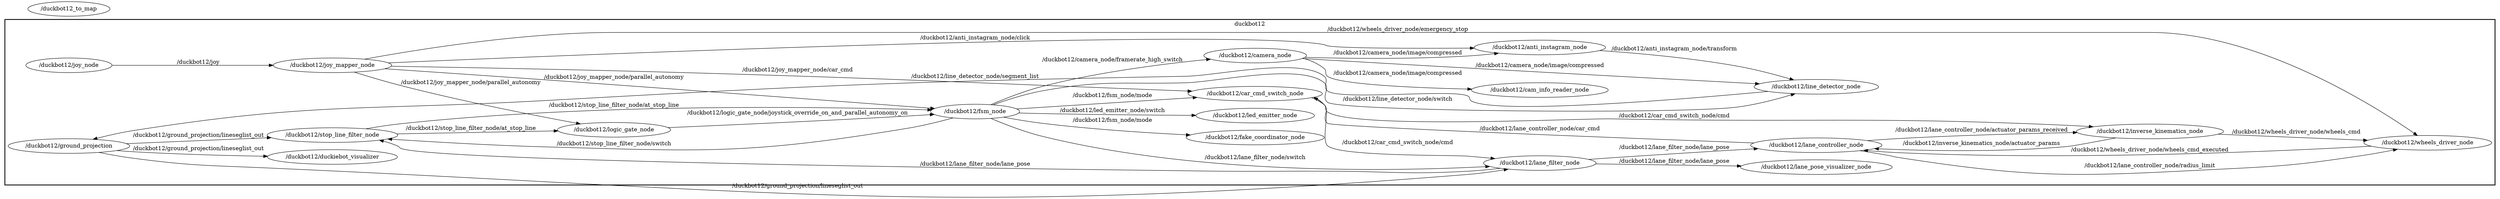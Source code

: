 digraph graphname {
	graph [bb="0,0,4829.3,460",
		compound=True,
		rank=same,
		rankdir=LR,
		ranksep=0.2
	];
	node [label="\N"];
	subgraph cluster_duckbot12 {
		graph [bb="8,8,4821.3,416",
			compound=True,
			label=duckbot12,
			lheight=0.21,
			lp="2414.6,404.5",
			lwidth=0.81,
			rank=same,
			rankdir=LR,
			ranksep=0.2,
			style=bold
		];
		n___duckbot12__duckiebot_visualizer		 [URL=__duckbot12__duckiebot_visualizer,
			height=0.5,
			label="/duckbot12/duckiebot_visualizer",
			pos="642.32,34",
			shape=ellipse,
			tooltip="/duckbot12/duckiebot_visualizer",
			width=3.5025];
		n___duckbot12__stop_line_filter_node		 [URL=__duckbot12__stop_line_filter_node,
			height=0.5,
			label="/duckbot12/stop_line_filter_node",
			pos="642.32,142",
			shape=ellipse,
			tooltip="/duckbot12/stop_line_filter_node",
			width=3.5566];
		n___duckbot12__fsm_node		 [URL=__duckbot12__fsm_node,
			height=0.5,
			label="/duckbot12/fsm_node",
			pos="1888.9,241",
			shape=ellipse,
			tooltip="/duckbot12/fsm_node",
			width=2.4373];
		n___duckbot12__stop_line_filter_node -> n___duckbot12__fsm_node		 [URL=topic_3A__duckbot12__stop_line_filter_node__at_stop_line,
			label="/duckbot12/stop_line_filter_node/at_stop_line",
			lp="1189.9,145.5",
			penwidth=1,
			pos="e,1849.5,224.78 759.24,134.63 964.1,124.45 1402.3,115.54 1760.4,196 1787.3,202.06 1816.5,212.07 1840.1,221.11"];
		n___duckbot12__logic_gate_node		 [URL=__duckbot12__logic_gate_node,
			height=0.5,
			label="/duckbot12/logic_gate_node",
			pos="1189.9,193",
			shape=ellipse,
			tooltip="/duckbot12/logic_gate_node",
			width=3.0692];
		n___duckbot12__stop_line_filter_node -> n___duckbot12__logic_gate_node		 [URL=topic_3A__duckbot12__stop_line_filter_node__at_stop_line,
			label="/duckbot12/stop_line_filter_node/at_stop_line",
			lp="912.86,187.5",
			penwidth=1,
			pos="e,1093.5,184.08 749.47,151.92 845.87,160.94 987.27,174.15 1083.4,183.15"];
		n___duckbot12__car_cmd_switch_node		 [URL=__duckbot12__car_cmd_switch_node,
			height=0.5,
			label="/duckbot12/car_cmd_switch_node",
			pos="2426.2,347",
			shape=ellipse,
			tooltip="/duckbot12/car_cmd_switch_node",
			width=3.665];
		n___duckbot12__lane_filter_node		 [URL=__duckbot12__lane_filter_node,
			height=0.5,
			label="/duckbot12/lane_filter_node",
			pos="2978,133",
			shape=ellipse,
			tooltip="/duckbot12/lane_filter_node",
			width=3.0692];
		n___duckbot12__car_cmd_switch_node -> n___duckbot12__lane_filter_node		 [URL=topic_3A__duckbot12__car_cmd_switch_node__cmd,
			label="/duckbot12/car_cmd_switch_node/cmd",
			lp="2702.1,326.5",
			penwidth=1,
			pos="e,2879.4,141.11 2496.1,331.73 2519,327.09 2544.6,322.34 2568.1,319 2597.7,314.8 2815.3,317.39 2836.1,296 2856.5,275.12 2825.4,187.35 2844.1,165 2851.3,156.51 2860.2,150.05 2870.1,145.16"];
		n___duckbot12__inverse_kinematics_node		 [URL=__duckbot12__inverse_kinematics_node,
			height=0.5,
			label="/duckbot12/inverse_kinematics_node",
			pos="4151.5,323",
			shape=ellipse,
			tooltip="/duckbot12/inverse_kinematics_node",
			width=3.9538];
		n___duckbot12__car_cmd_switch_node -> n___duckbot12__inverse_kinematics_node		 [URL=topic_3A__duckbot12__car_cmd_switch_node__cmd,
			label="/duckbot12/car_cmd_switch_node/cmd",
			lp="3237.9,355.5",
			penwidth=1,
			pos="e,4055.3,336.3 2558.4,347.46 2909.3,348.57 3852.1,350.69 3993,342 4009.9,340.96 4027.7,339.32 4045.1,337.44"];
		n___duckbot12__fsm_node -> n___duckbot12__stop_line_filter_node		 [URL=topic_3A__duckbot12__stop_line_filter_node__switch,
			label="/duckbot12/stop_line_filter_node/switch",
			lp="1189.9,248.5",
			penwidth=1,
			pos="e,676.14,159.4 1801.1,241.77 1787.5,241.87 1773.5,241.95 1760.4,242 1570.1,242.75 1522.4,249.37 1332.4,242 1085.6,232.44 1018.3,257.33 778.36,199 745.98,191.13 711.4,176.4 685.34,163.89"];
		n___duckbot12__fsm_node -> n___duckbot12__car_cmd_switch_node		 [URL=topic_3A__duckbot12__fsm_node__mode,
			label="/duckbot12/fsm_node/mode",
			lp="2150.9,338.5",
			penwidth=1,
			pos="e,2318.1,336.63 1929.2,257.07 1954.1,266.7 1987.2,278.49 2017.4,286 2113.9,310.02 2225.8,325.94 2308,335.47"];
		n___duckbot12__fsm_node -> n___duckbot12__lane_filter_node		 [URL=topic_3A__duckbot12__lane_filter_node__switch,
			label="/duckbot12/lane_filter_node/switch",
			lp="2426.2,270.5",
			penwidth=1,
			pos="e,2900,145.76 1969.4,248.2 1985.3,249.37 2001.8,250.39 2017.4,251 2135.9,255.64 2165.8,255.72 2284.4,251 2407.2,246.11 2455.3,293.2 2560.1,229 2565.9,225.46 2562.6,219.92 2568.1,216 2670.5,143.41 2720.9,180.04 2844.1,156 2858.9,153.11 2874.7,150.22 2890,147.51"];
		n___duckbot12__led_emitter_node		 [URL=__duckbot12__led_emitter_node,
			height=0.5,
			label="/duckbot12/led_emitter_node",
			pos="2426.2,148",
			shape=ellipse,
			tooltip="/duckbot12/led_emitter_node",
			width=3.1775];
		n___duckbot12__fsm_node -> n___duckbot12__led_emitter_node		 [URL=topic_3A__duckbot12__led_emitter_node__switch,
			label="/duckbot12/led_emitter_node/switch",
			lp="2150.9,201.5",
			penwidth=1,
			pos="e,2316.2,153.15 1926.8,224.69 1951.9,214.3 1986,201.43 2017.4,194 2113,171.32 2224.1,159.72 2306.1,153.85"];
		n___duckbot12__camera_node		 [URL=__duckbot12__camera_node,
			height=0.5,
			label="/duckbot12/camera_node",
			pos="2426.2,94",
			shape=ellipse,
			tooltip="/duckbot12/camera_node",
			width=2.7803];
		n___duckbot12__fsm_node -> n___duckbot12__camera_node		 [URL=topic_3A__duckbot12__camera_node__framerate_high_switch,
			label="/duckbot12/camera_node/framerate_high_switch",
			lp="2150.9,144.5",
			penwidth=1,
			pos="e,2330,88.95 1905.5,222.95 1927.6,198.71 1970.7,156.44 2017.4,137 2114.3,96.618 2235,88.496 2319.8,88.864"];
		n___duckbot12__fake_coordinator_node		 [URL=__duckbot12__fake_coordinator_node,
			height=0.5,
			label="/duckbot12/fake_coordinator_node",
			pos="2426.2,202",
			shape=ellipse,
			tooltip="/duckbot12/fake_coordinator_node",
			width=3.7191];
		n___duckbot12__fsm_node -> n___duckbot12__fake_coordinator_node		 [URL=topic_3A__duckbot12__fsm_node__mode,
			label="/duckbot12/fsm_node/mode",
			lp="2150.9,239.5",
			penwidth=1,
			pos="e,2308.1,210.53 1971.8,235.03 2058.6,228.71 2196.8,218.64 2297.8,211.28"];
		n___duckbot12__line_detector_node		 [URL=__duckbot12__line_detector_node,
			height=0.5,
			label="/duckbot12/line_detector_node",
			pos="3511.4,200",
			shape=ellipse,
			tooltip="/duckbot12/line_detector_node",
			width=3.34];
		n___duckbot12__fsm_node -> n___duckbot12__line_detector_node		 [URL=topic_3A__duckbot12__line_detector_node__switch,
			label="/duckbot12/line_detector_node/switch",
			lp="2702.1,284.5",
			penwidth=1,
			pos="e,3431.9,213.58 1962.4,250.87 2042.8,261.23 2176.6,276.75 2292.4,282 2411.2,287.39 2445.7,314.81 2560.1,282 2564.2,280.84 2564.1,278.17 2568.1,277 2589.2,270.91 3338,285.6 3355.9,273 3364.4,267.01 3356.5,258.31 3363.9,251 3379.9,235.25 3401,224.35 3422.1,216.82"];
		n___duckbot12__joy_mapper_node		 [URL=__duckbot12__joy_mapper_node,
			height=0.5,
			label="/duckbot12/joy_mapper_node",
			pos="642.32,332",
			shape=ellipse,
			tooltip="/duckbot12/joy_mapper_node",
			width=3.2317];
		n___duckbot12__joy_mapper_node -> n___duckbot12__car_cmd_switch_node		 [URL=topic_3A__duckbot12__joy_mapper_node__car_cmd,
			label="/duckbot12/joy_mapper_node/car_cmd",
			lp="1546.4,355.5",
			penwidth=1,
			pos="e,2294.1,347.4 755.32,336.37 763.11,336.61 770.85,336.82 778.36,337 1325.3,350.16 1462.2,348.66 2009.4,348 2100.8,347.89 2203.5,347.64 2283.9,347.42"];
		n___duckbot12__joy_mapper_node -> n___duckbot12__fsm_node		 [URL=topic_3A__duckbot12__joy_mapper_node__parallel_autonomy,
			label="/duckbot12/joy_mapper_node/parallel_autonomy",
			lp="1189.9,310.5",
			penwidth=1,
			pos="e,1808,248.07 749.63,324.9 948.25,311.53 1389.2,281.3 1760.4,252 1772.5,251.04 1785.3,249.99 1797.9,248.93"];
		n___duckbot12__anti_instagram_node		 [URL=__duckbot12__anti_instagram_node,
			height=0.5,
			label="/duckbot12/anti_instagram_node",
			pos="2978,238",
			shape=ellipse,
			tooltip="/duckbot12/anti_instagram_node",
			width=3.5205];
		n___duckbot12__joy_mapper_node -> n___duckbot12__anti_instagram_node		 [URL=topic_3A__duckbot12__anti_instagram_node__click,
			label="/duckbot12/anti_instagram_node/click",
			lp="1888.9,335.5",
			penwidth=1,
			pos="e,2869,247.28 758.87,331.78 1129.5,331.05 2265.8,328.43 2284.4,324 2288.2,323.08 2288.6,321.18 2292.4,320 2407.1,284.21 2457.1,343.95 2560.1,282 2565.3,278.88 2562.9,273.95 2568.1,271 2620.3,241.83 2776.6,254.87 2836.1,250 2843.5,249.39 2851.2,248.77 2858.8,248.13"];
		n___duckbot12__joy_mapper_node -> n___duckbot12__logic_gate_node		 [URL=topic_3A__duckbot12__joy_mapper_node__parallel_autonomy,
			label="/duckbot12/joy_mapper_node/parallel_autonomy",
			lp="912.86,285.5",
			penwidth=1,
			pos="e,1108.7,205.29 680.81,314.93 707.56,303.27 744.63,288.15 778.36,278 886.68,245.4 1014.8,221.06 1098.7,206.96"];
		n___duckbot12__wheels_driver_node		 [URL=__duckbot12__wheels_driver_node,
			height=0.5,
			label="/duckbot12/wheels_driver_node",
			pos="4689.1,294",
			shape=ellipse,
			tooltip="/duckbot12/wheels_driver_node",
			width=3.4483];
		n___duckbot12__joy_mapper_node -> n___duckbot12__wheels_driver_node		 [URL=topic_3A__duckbot12__wheels_driver_node__emergency_stop,
			label="/duckbot12/wheels_driver_node/emergency_stop",
			lp="2702.1,383.5",
			penwidth=1,
			pos="e,4640.4,310.67 725.34,344.72 831.89,360.12 1023.8,384 1188.9,384 1188.9,384 1188.9,384 2151.9,384 2518.6,384 2610.2,370 2977,370 2977,370 2977,370 4152.5,370 4333,370 4379.7,367.12 4557,333 4581.5,328.29 4607.9,320.88 4630.6,313.79"];
		n___duckbot12__anti_instagram_node -> n___duckbot12__line_detector_node		 [URL=topic_3A__duckbot12__anti_instagram_node__transform,
			label="/duckbot12/anti_instagram_node/transform",
			lp="3237.9,225.5",
			penwidth=1,
			pos="e,3392.3,202.53 3063.4,224.69 3082,222.13 3101.6,219.72 3119.9,218 3207.2,209.81 3305.9,205.3 3382.2,202.85"];
		n___duckbot12__joy_node		 [URL=__duckbot12__joy_node,
			height=0.5,
			label="/duckbot12/joy_node",
			pos="133.64,332",
			shape=ellipse,
			tooltip="/duckbot12/joy_node",
			width=2.3651];
		n___duckbot12__joy_node -> n___duckbot12__joy_mapper_node		 [URL=topic_3A__duckbot12__joy,
			label="/duckbot12/joy",
			lp="382.78,339.5",
			penwidth=1,
			pos="e,525.56,332 218.88,332 299.7,332 422.79,332 515.29,332"];
		n___duckbot12__lane_filter_node -> n___duckbot12__stop_line_filter_node		 [URL=topic_3A__duckbot12__lane_filter_node__lane_pose,
			label="/duckbot12/lane_filter_node/lane_pose",
			lp="1888.9,98.5",
			penwidth=1,
			pos="e,734.36,129.4 2909.2,118.89 2827,102.59 2684.1,76.755 2560.1,67 2441.5,57.666 2411.3,64.318 2292.4,67 2055.7,72.335 1996.9,81.572 1760.4,91 1324,108.4 1213.7,90.135 778.36,125 767.33,125.88 755.83,127.01 744.39,128.26"];
		n___duckbot12__lane_controller_node		 [URL=__duckbot12__lane_controller_node,
			height=0.5,
			label="/duckbot12/lane_controller_node",
			pos="3511.4,278",
			shape=ellipse,
			tooltip="/duckbot12/lane_controller_node",
			width=3.5386];
		n___duckbot12__lane_filter_node -> n___duckbot12__lane_controller_node		 [URL=topic_3A__duckbot12__lane_filter_node__lane_pose,
			label="/duckbot12/lane_filter_node/lane_pose",
			lp="3237.9,286.5",
			penwidth=1,
			pos="e,3384.7,279.85 3075.8,141.44 3089.5,146.57 3102.2,154.08 3111.9,165 3132.1,187.76 3098.4,211.51 3119.9,233 3155.1,268.07 3276.4,277.81 3374.6,279.69"];
		n___duckbot12__lane_pose_visualizer_node		 [URL=__duckbot12__lane_pose_visualizer_node,
			height=0.5,
			label="/duckbot12/lane_pose_visualizer_node",
			pos="3511.4,133",
			shape=ellipse,
			tooltip="/duckbot12/lane_pose_visualizer_node",
			width=4.0982];
		n___duckbot12__lane_filter_node -> n___duckbot12__lane_pose_visualizer_node		 [URL=topic_3A__duckbot12__lane_filter_node__lane_pose,
			label="/duckbot12/lane_filter_node/lane_pose",
			lp="3237.9,140.5",
			penwidth=1,
			pos="e,3363.5,133 3088.8,133 3165.3,133 3268.4,133 3353.5,133"];
		n___duckbot12__logic_gate_node -> n___duckbot12__fsm_node		 [URL=topic_3A__duckbot12__logic_gate_node__joystick_override_on_and_parallel_autonomy_on,
			label="/duckbot12/logic_gate_node/joystick_override_on_and_parallel_autonomy_on",
			lp="1546.4,234.5",
			penwidth=1,
			pos="e,1812.4,232.09 1296.7,197.74 1411.2,203.24 1598.9,213.32 1760.4,227 1773.9,228.15 1788.3,229.55 1802.3,231.01"];
		n___duckbot12__lane_controller_node -> n___duckbot12__car_cmd_switch_node		 [URL=topic_3A__duckbot12__lane_controller_node__car_cmd,
			label="/duckbot12/lane_controller_node/car_cmd",
			lp="2978,336.5",
			penwidth=1,
			pos="e,2556,343.7 3391.1,284.03 3213.4,293.49 2894.6,312.43 2844.1,329 2840.1,330.31 2840.1,332.78 2836.1,334 2829.6,336 2682,340.32 2566,343.43"];
		n___duckbot12__lane_controller_node -> n___duckbot12__wheels_driver_node		 [URL=topic_3A__duckbot12__lane_controller_node__radius_limit,
			label="/duckbot12/lane_controller_node/radius_limit",
			lp="4151.5,283.5",
			penwidth=1,
			pos="e,4572.1,287.98 3631.8,272.05 3643.7,271.62 3655.6,271.26 3667,271 3989.4,263.7 4369.1,278.38 4561.9,287.5"];
		n___duckbot12__lane_controller_node -> n___duckbot12__inverse_kinematics_node		 [URL=topic_3A__duckbot12__lane_controller_node__actuator_params_received,
			label="/duckbot12/lane_controller_node/actuator_params_received",
			lp="3830,330.5",
			penwidth=1,
			pos="e,4009.1,323.38 3582.9,292.98 3609.2,297.98 3639.3,303.02 3667,306 3777.8,317.92 3903.6,322.05 3999.1,323.27"];
		n___duckbot12__camera_node -> n___duckbot12__anti_instagram_node		 [URL=topic_3A__duckbot12__camera_node__image__compressed,
			label="/duckbot12/camera_node/image/compressed",
			lp="2702.1,238.5",
			penwidth=1,
			pos="e,2858.3,232.1 2523.5,98.468 2537.4,103.1 2550.3,110.23 2560.1,121 2581.6,144.42 2545.7,169.55 2568.1,192 2587.9,211.73 2735.9,224.52 2848.2,231.48"];
		n___duckbot12__cam_info_reader_node		 [URL=__duckbot12__cam_info_reader_node,
			height=0.5,
			label="/duckbot12/cam_info_reader_node",
			pos="2978,54",
			shape=ellipse,
			tooltip="/duckbot12/cam_info_reader_node",
			width=3.7191];
		n___duckbot12__camera_node -> n___duckbot12__cam_info_reader_node		 [URL=topic_3A__duckbot12__camera_node__image__compressed,
			label="/duckbot12/camera_node/image/compressed",
			lp="2702.1,91.5",
			penwidth=1,
			pos="e,2859.8,62.531 2519.3,87.305 2609.7,80.725 2748.5,70.63 2849.5,63.278"];
		n___duckbot12__camera_node -> n___duckbot12__line_detector_node		 [URL=topic_3A__duckbot12__camera_node__image__compressed,
			label="/duckbot12/camera_node/image/compressed",
			lp="2978,190.5",
			penwidth=1,
			pos="e,3393.4,196.41 2495.9,106.97 2578.4,122.05 2720.8,146.57 2844.1,160 3031.1,180.36 3248.7,190.98 3383.1,196.03"];
		n___duckbot12__ground_projection		 [URL=__duckbot12__ground_projection,
			height=0.5,
			label="/duckbot12/ground_projection",
			pos="133.64,81",
			shape=ellipse,
			tooltip="/duckbot12/ground_projection",
			width=3.2678];
		n___duckbot12__ground_projection -> n___duckbot12__duckiebot_visualizer		 [URL=topic_3A__duckbot12__ground_projection__lineseglist_out,
			label="/duckbot12/ground_projection/lineseglist_out",
			lp="382.78,58.5",
			penwidth=1,
			pos="e,516.02,33.541 190.35,65.176 211.73,59.743 236.47,54.222 259.28,51 340.59,39.514 432.5,35.159 505.8,33.725"];
		n___duckbot12__ground_projection -> n___duckbot12__stop_line_filter_node		 [URL=topic_3A__duckbot12__ground_projection__lineseglist_out,
			label="/duckbot12/ground_projection/lineseglist_out",
			lp="382.78,133.5",
			penwidth=1,
			pos="e,544.32,130.32 226.69,92.082 313.31,102.51 443.01,118.12 534.23,129.11"];
		n___duckbot12__ground_projection -> n___duckbot12__lane_filter_node		 [URL=topic_3A__duckbot12__ground_projection__lineseglist_out,
			label="/duckbot12/ground_projection/lineseglist_out",
			lp="1546.4,75.5",
			penwidth=1,
			pos="e,2914.4,118.15 251.23,80.198 378.72,79.295 589.08,77.725 770.36,76 1565.8,68.429 1764.7,47.475 2560.1,59 2590.8,59.444 2809.8,51.218 2836.1,67 2842.3,70.686 2838.7,76.316 2844.1,81 2861.4,95.954 2883.6,106.89 2904.8,114.75"];
		n___duckbot12__wheels_driver_node -> n___duckbot12__lane_controller_node		 [URL=topic_3A__duckbot12__wheels_driver_node__wheels_cmd_executed,
			label="/duckbot12/wheels_driver_node/wheels_cmd_executed",
			lp="4151.5,236.5",
			penwidth=1,
			pos="e,3601.5,265.24 4631,278.02 4608.1,272.04 4581.4,265.59 4557,261 4444.7,239.91 4416,236.12 4302,229 4053.6,213.48 3761.2,244.48 3611.6,263.92"];
		n___duckbot12__line_detector_node -> n___duckbot12__ground_projection		 [URL=topic_3A__duckbot12__line_detector_node__segment_list,
			label="/duckbot12/line_detector_node/segment_list",
			lp="1888.9,44.5",
			penwidth=1,
			pos="e,247.42,76.404 3414.7,189.29 3395.9,183.22 3377.7,173.99 3363.9,160 3353.9,149.87 3365.2,139.76 3355.9,129 3279,40.147 3227.2,50.118 3111.9,27 2995.2,3.592 2963.1,26.447 2844.1,27 2366,29.222 2246.4,28.601 1768.4,37 1432.9,42.893 594.56,64.943 259.28,76 258.67,76.02 258.06,76.04 257.45,76.061"];
		n___duckbot12__inverse_kinematics_node -> n___duckbot12__lane_controller_node		 [URL=topic_3A__duckbot12__inverse_kinematics_node__actuator_params,
			label="/duckbot12/inverse_kinematics_node/actuator_params",
			lp="3830,294.5",
			penwidth=1,
			pos="e,3634.9,273.37 4091.9,306.59 4062.5,299.12 4026.1,291.05 3993,287 3876,272.69 3741.8,271.43 3645,273.18"];
		n___duckbot12__inverse_kinematics_node -> n___duckbot12__wheels_driver_node		 [URL=topic_3A__duckbot12__wheels_driver_node__wheels_cmd,
			label="/duckbot12/wheels_driver_node/wheels_cmd",
			lp="4433.5,321.5",
			penwidth=1,
			pos="e,4572.6,300.26 4282.5,315.96 4367.6,311.35 4478.2,305.37 4562.4,300.81"];
	}
	n___duckbot12_to_map	 [URL=__duckbot12_to_map,
		height=0.5,
		label="/duckbot12_to_map",
		pos="133.64,442",
		shape=ellipse,
		tooltip="/duckbot12_to_map",
		width=2.2567];
}
